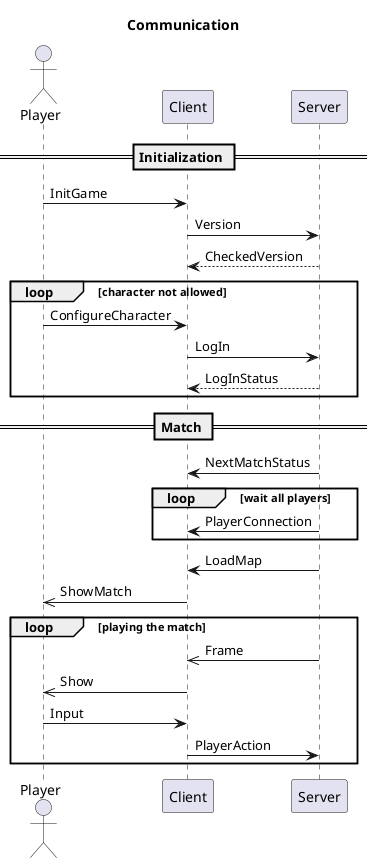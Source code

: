 @startuml

title Communication
actor Player

== Initialization ==

Player -> Client : InitGame
Client -> Server : Version
Client <-- Server : CheckedVersion

loop character not allowed
    Player -> Client : ConfigureCharacter
    Client -> Server : LogIn
    Client <-- Server : LogInStatus
end

== Match ==

Client <- Server : NextMatchStatus
loop wait all players
    Client <- Server : PlayerConnection
end
Client <- Server : LoadMap
Player <<- Client : ShowMatch

loop playing the match
    Client <<- Server : Frame
    Player <<- Client : Show
    Player -> Client : Input
    Client -> Server : PlayerAction
end

@enduml
